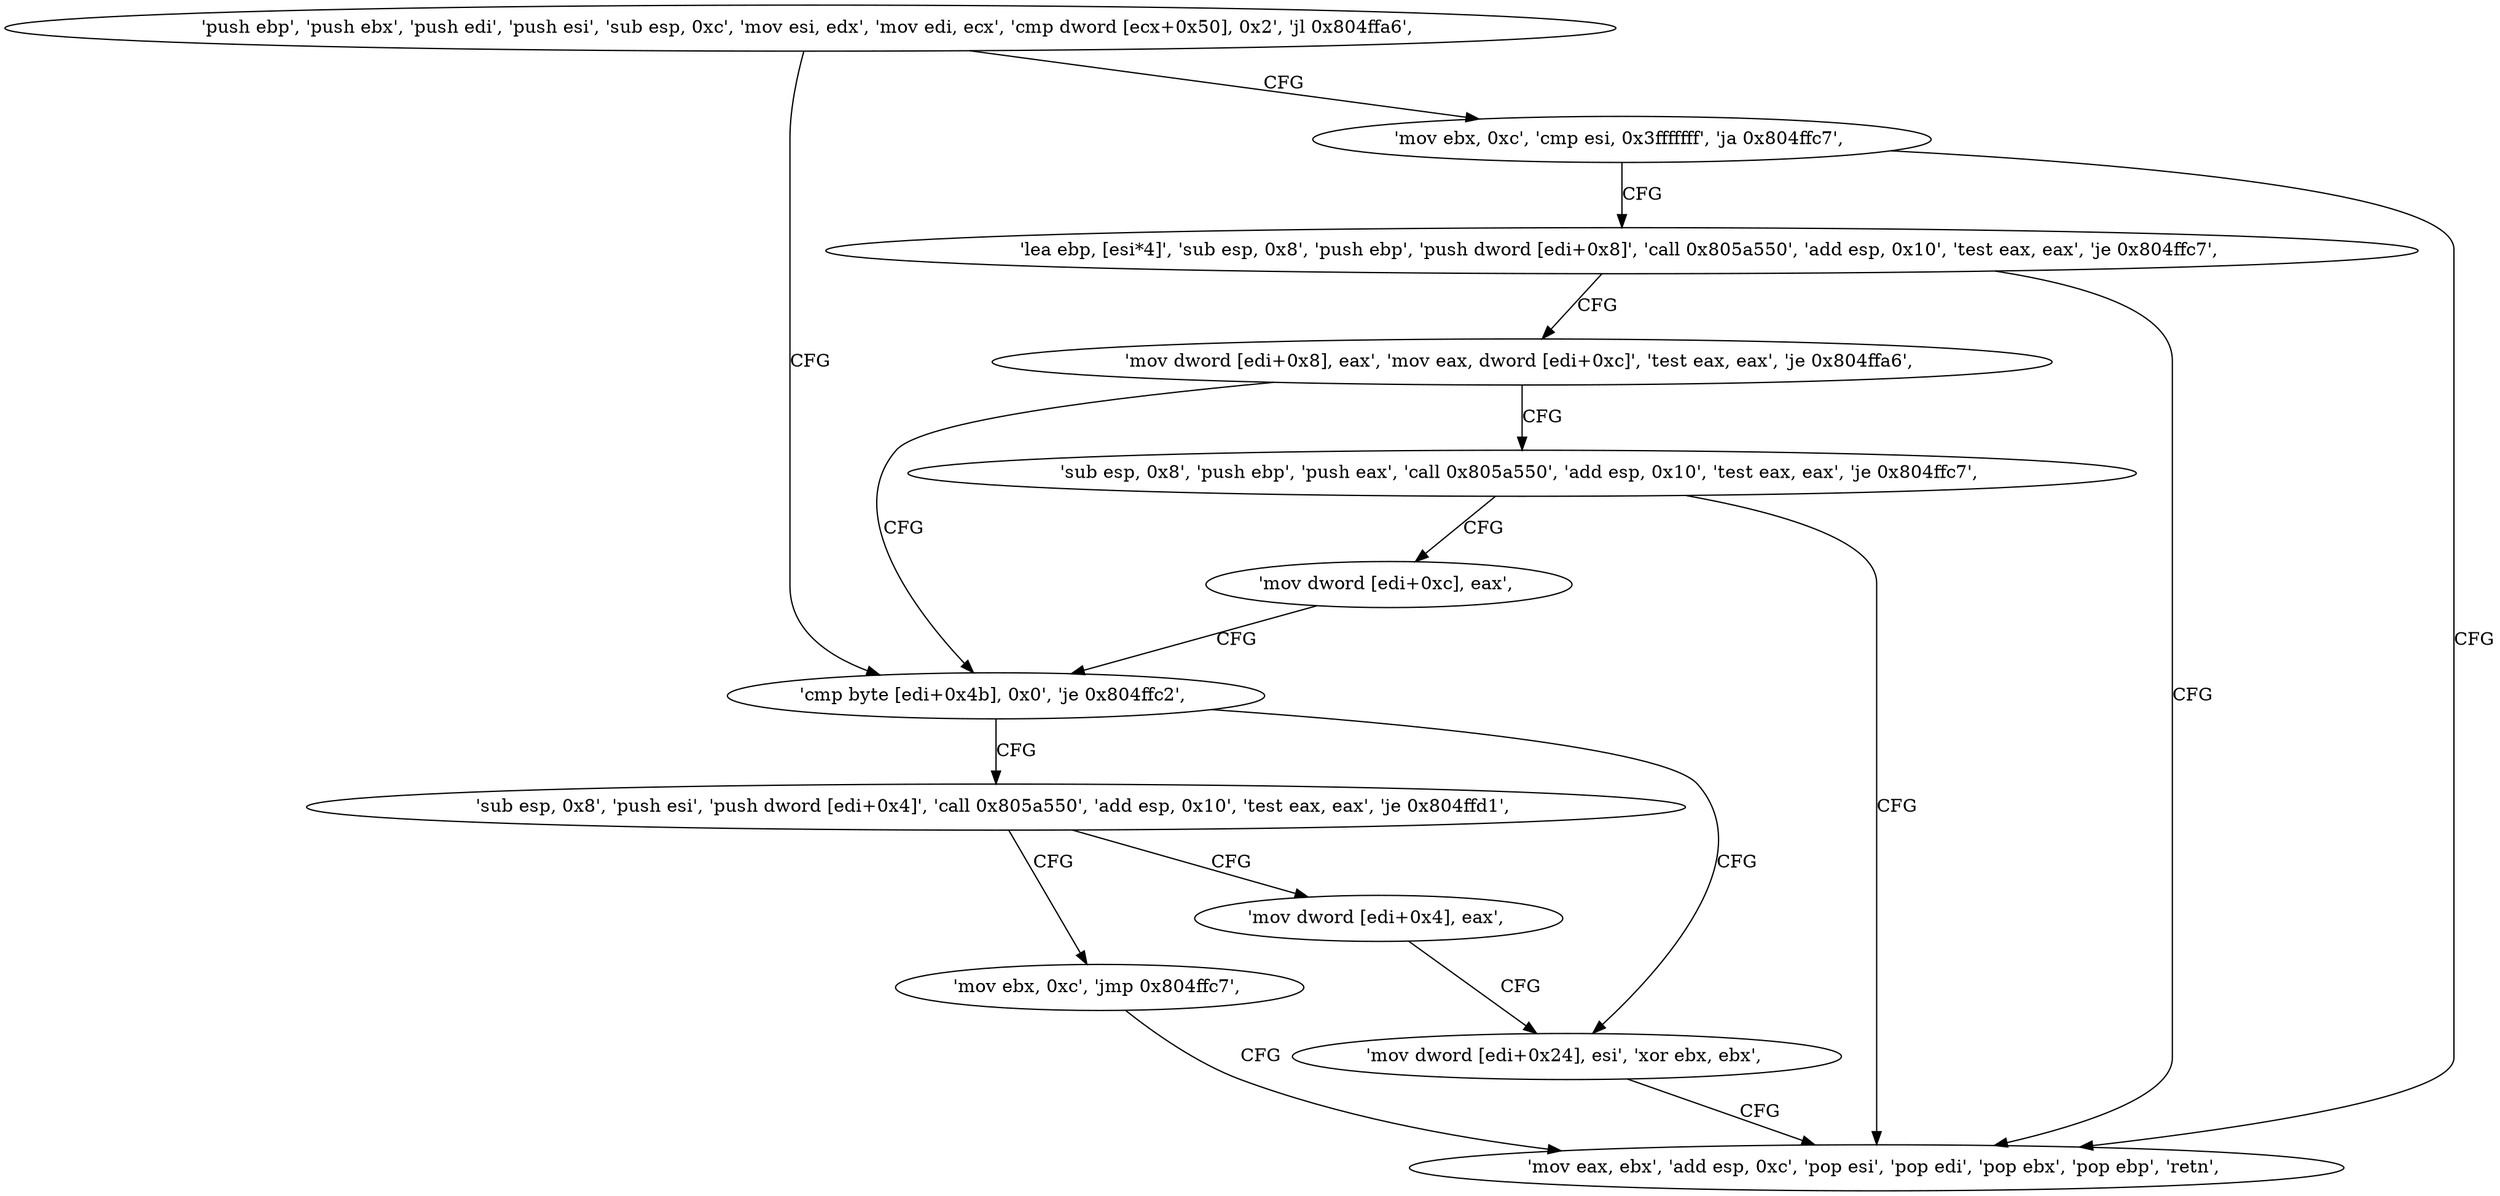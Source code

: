 digraph "func" {
"134545232" [label = "'push ebp', 'push ebx', 'push edi', 'push esi', 'sub esp, 0xc', 'mov esi, edx', 'mov edi, ecx', 'cmp dword [ecx+0x50], 0x2', 'jl 0x804ffa6', " ]
"134545318" [label = "'cmp byte [edi+0x4b], 0x0', 'je 0x804ffc2', " ]
"134545249" [label = "'mov ebx, 0xc', 'cmp esi, 0x3fffffff', 'ja 0x804ffc7', " ]
"134545346" [label = "'mov dword [edi+0x24], esi', 'xor ebx, ebx', " ]
"134545324" [label = "'sub esp, 0x8', 'push esi', 'push dword [edi+0x4]', 'call 0x805a550', 'add esp, 0x10', 'test eax, eax', 'je 0x804ffd1', " ]
"134545351" [label = "'mov eax, ebx', 'add esp, 0xc', 'pop esi', 'pop edi', 'pop ebx', 'pop ebp', 'retn', " ]
"134545262" [label = "'lea ebp, [esi*4]', 'sub esp, 0x8', 'push ebp', 'push dword [edi+0x8]', 'call 0x805a550', 'add esp, 0x10', 'test eax, eax', 'je 0x804ffc7', " ]
"134545361" [label = "'mov ebx, 0xc', 'jmp 0x804ffc7', " ]
"134545343" [label = "'mov dword [edi+0x4], eax', " ]
"134545288" [label = "'mov dword [edi+0x8], eax', 'mov eax, dword [edi+0xc]', 'test eax, eax', 'je 0x804ffa6', " ]
"134545298" [label = "'sub esp, 0x8', 'push ebp', 'push eax', 'call 0x805a550', 'add esp, 0x10', 'test eax, eax', 'je 0x804ffc7', " ]
"134545315" [label = "'mov dword [edi+0xc], eax', " ]
"134545232" -> "134545318" [ label = "CFG" ]
"134545232" -> "134545249" [ label = "CFG" ]
"134545318" -> "134545346" [ label = "CFG" ]
"134545318" -> "134545324" [ label = "CFG" ]
"134545249" -> "134545351" [ label = "CFG" ]
"134545249" -> "134545262" [ label = "CFG" ]
"134545346" -> "134545351" [ label = "CFG" ]
"134545324" -> "134545361" [ label = "CFG" ]
"134545324" -> "134545343" [ label = "CFG" ]
"134545262" -> "134545351" [ label = "CFG" ]
"134545262" -> "134545288" [ label = "CFG" ]
"134545361" -> "134545351" [ label = "CFG" ]
"134545343" -> "134545346" [ label = "CFG" ]
"134545288" -> "134545318" [ label = "CFG" ]
"134545288" -> "134545298" [ label = "CFG" ]
"134545298" -> "134545351" [ label = "CFG" ]
"134545298" -> "134545315" [ label = "CFG" ]
"134545315" -> "134545318" [ label = "CFG" ]
}
